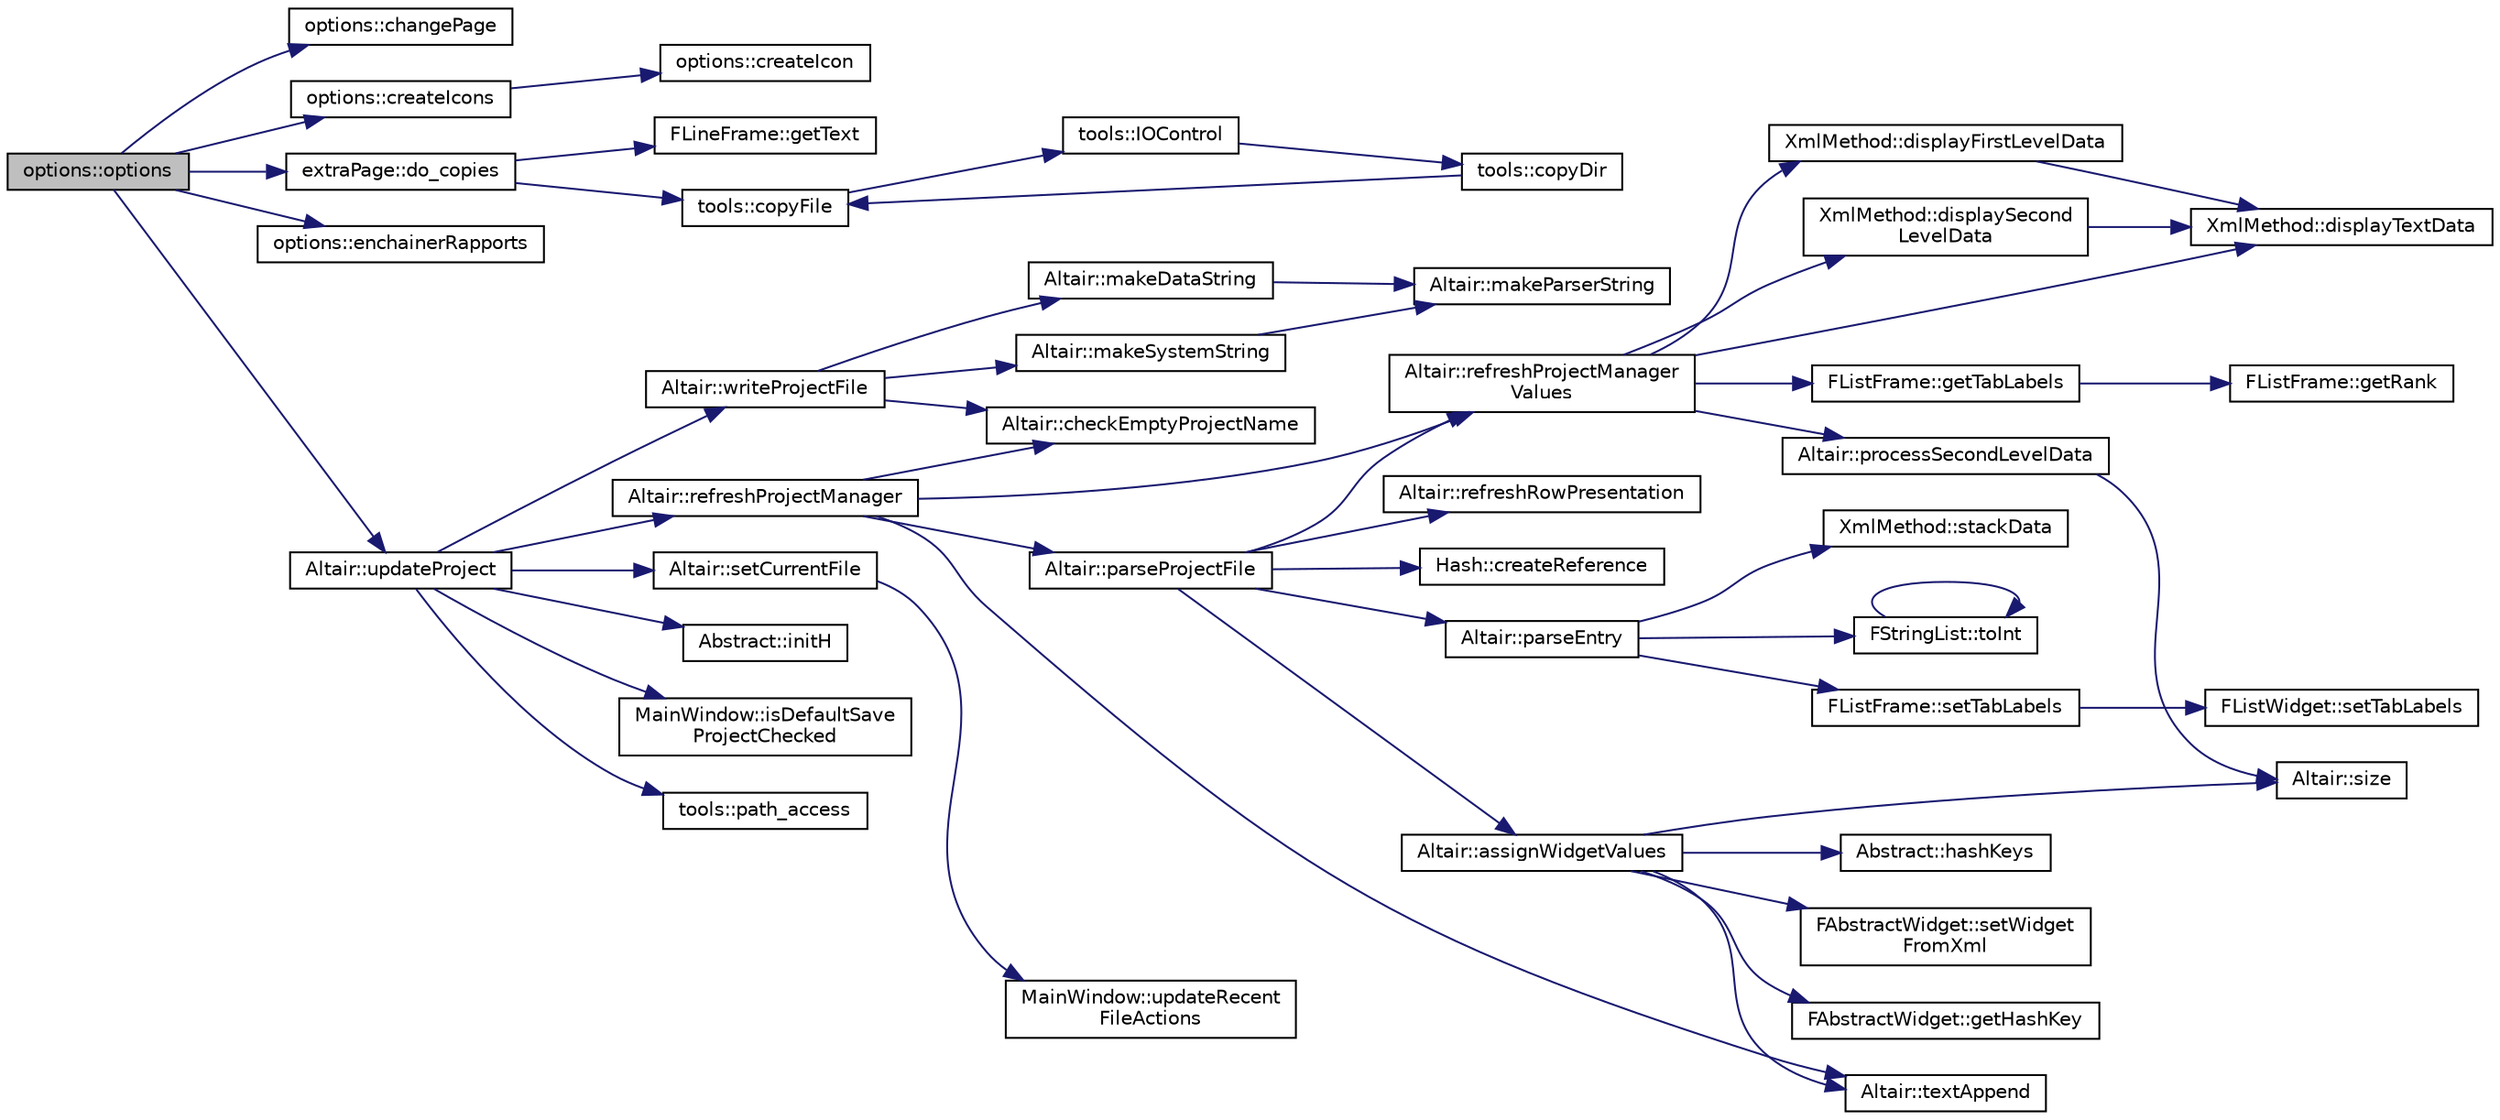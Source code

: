 digraph "options::options"
{
 // INTERACTIVE_SVG=YES
  edge [fontname="Helvetica",fontsize="10",labelfontname="Helvetica",labelfontsize="10"];
  node [fontname="Helvetica",fontsize="10",shape=record];
  rankdir="LR";
  Node0 [label="options::options",height=0.2,width=0.4,color="black", fillcolor="grey75", style="filled", fontcolor="black"];
  Node0 -> Node1 [color="midnightblue",fontsize="10",style="solid",fontname="Helvetica"];
  Node1 [label="options::changePage",height=0.2,width=0.4,color="black", fillcolor="white", style="filled",URL="$classoptions.html#afd95d4619d23d889c1a7b5acca9aa9a3",tooltip="Changement d&#39;onglet du dialogue d&#39;options. "];
  Node0 -> Node2 [color="midnightblue",fontsize="10",style="solid",fontname="Helvetica"];
  Node2 [label="options::createIcons",height=0.2,width=0.4,color="black", fillcolor="white", style="filled",URL="$classoptions.html#ad87424d624e6d5e6a3999fbe7da72d09",tooltip="Méthode permettant d&#39;ajouter les icônes. "];
  Node2 -> Node3 [color="midnightblue",fontsize="10",style="solid",fontname="Helvetica"];
  Node3 [label="options::createIcon",height=0.2,width=0.4,color="black", fillcolor="white", style="filled",URL="$classoptions.html#a45e2899f9b408fb65f4a84049be19713",tooltip="Méthode permettant d&#39;ajouter une icône particulière. "];
  Node0 -> Node4 [color="midnightblue",fontsize="10",style="solid",fontname="Helvetica"];
  Node4 [label="extraPage::do_copies",height=0.2,width=0.4,color="black", fillcolor="white", style="filled",URL="$classextra_page.html#a5596a0eee519c2fefe7878dc9d0204b4",tooltip="Réalise les copies des fichiers auxiliaires paye_budget.csv, grades.catégories.csv et logements..."];
  Node4 -> Node5 [color="midnightblue",fontsize="10",style="solid",fontname="Helvetica"];
  Node5 [label="tools::copyFile",height=0.2,width=0.4,color="black", fillcolor="white", style="filled",URL="$classtools.html#a0765c68c41d7c957f1fb0f0da8b4a9c9",tooltip="Copie un fichier de manière sécurisée. "];
  Node5 -> Node6 [color="midnightblue",fontsize="10",style="solid",fontname="Helvetica"];
  Node6 [label="tools::IOControl",height=0.2,width=0.4,color="black", fillcolor="white", style="filled",URL="$classtools.html#ae1018e45c513785270b999cbcfa8beb6",tooltip="Procédure de contrôle des entrées-sorties. "];
  Node6 -> Node7 [color="midnightblue",fontsize="10",style="solid",fontname="Helvetica"];
  Node7 [label="tools::copyDir",height=0.2,width=0.4,color="black", fillcolor="white", style="filled",URL="$classtools.html#a37c9c486d90129b0d6a4ac93f29fd5bb",tooltip="Copie un répertoire de manière sécurisée. "];
  Node7 -> Node5 [color="midnightblue",fontsize="10",style="solid",fontname="Helvetica"];
  Node4 -> Node8 [color="midnightblue",fontsize="10",style="solid",fontname="Helvetica"];
  Node8 [label="FLineFrame::getText",height=0.2,width=0.4,color="black", fillcolor="white", style="filled",URL="$class_f_line_frame.html#a63a8e07ab4bbff07da779f45e86e1721",tooltip="Accesseur en lecture : retourne le texte de la ligne. "];
  Node0 -> Node9 [color="midnightblue",fontsize="10",style="solid",fontname="Helvetica"];
  Node9 [label="options::enchainerRapports",height=0.2,width=0.4,color="black", fillcolor="white", style="filled",URL="$classoptions.html#a3ed5ebd88ec807e26894187b51327bc4",tooltip="Coche la case \"Enchainer les rapports\" qui permet de lancer R pour produire des rapports d&#39;analyse à ..."];
  Node0 -> Node10 [color="midnightblue",fontsize="10",style="solid",fontname="Helvetica"];
  Node10 [label="Altair::updateProject",height=0.2,width=0.4,color="black", fillcolor="white", style="filled",URL="$class_altair.html#a2eb0a89c3223b2df1c01d2b3b7d1c0eb",tooltip="Rafraichir le projet .alt après avoir actualisé l&#39;interface. "];
  Node10 -> Node11 [color="midnightblue",fontsize="10",style="solid",fontname="Helvetica"];
  Node11 [label="Abstract::initH",height=0.2,width=0.4,color="black", fillcolor="white", style="filled",URL="$struct_abstract.html#af7b700041c9d75de3f642f15ece3e6ae",tooltip="Réinitialiser toutes les valeurs du de la table de hachage Hash::wrapper. "];
  Node10 -> Node12 [color="midnightblue",fontsize="10",style="solid",fontname="Helvetica"];
  Node12 [label="MainWindow::isDefaultSave\lProjectChecked",height=0.2,width=0.4,color="black", fillcolor="white", style="filled",URL="$class_main_window.html#ab58113ae4ed9a73ec3e3e5f83c98dfcc",tooltip="Vérifie si par défaut le projet .alt doit être enregistré à chaque modification de l&#39;état de l&#39;interf..."];
  Node10 -> Node13 [color="midnightblue",fontsize="10",style="solid",fontname="Helvetica"];
  Node13 [label="tools::path_access",height=0.2,width=0.4,color="black", fillcolor="white", style="filled",URL="$classtools.html#a89d2cd8ffcaed8423439c16d1ee59ab0",tooltip="Renvoie le chemin d&#39;un fichier ou d&#39;un répertoire du répertoire racine de la distribution (adjacent a..."];
  Node10 -> Node14 [color="midnightblue",fontsize="10",style="solid",fontname="Helvetica"];
  Node14 [label="Altair::refreshProjectManager",height=0.2,width=0.4,color="black", fillcolor="white", style="filled",URL="$class_altair.html#ac9d7d8e7cebf70212818f1a8ba7d7d78",tooltip="Rafraîchit le gestionnaire de projet à la droite de l&#39;interface. Fonction globale par défaut..."];
  Node14 -> Node15 [color="midnightblue",fontsize="10",style="solid",fontname="Helvetica"];
  Node15 [label="Altair::checkEmptyProjectName",height=0.2,width=0.4,color="black", fillcolor="white", style="filled",URL="$class_altair.html#a9df2266cd3e2a9905e74bb41c1f9415d",tooltip="Remplace un nom de projet vide par un nom par défaut. "];
  Node14 -> Node16 [color="midnightblue",fontsize="10",style="solid",fontname="Helvetica"];
  Node16 [label="Altair::parseProjectFile",height=0.2,width=0.4,color="black", fillcolor="white", style="filled",URL="$class_altair.html#a41b6c8a35ed8ba14c7c0ce2e6994655f",tooltip="Décode le projet représenté par un pointeur vers QFile ou similaire. "];
  Node16 -> Node17 [color="midnightblue",fontsize="10",style="solid",fontname="Helvetica"];
  Node17 [label="Altair::assignWidgetValues",height=0.2,width=0.4,color="black", fillcolor="white", style="filled",URL="$class_altair.html#a8b7b1fa3e0b567dc1d4721bf88087a68",tooltip="Parcourt l&#39;ensemble des widgets fonctionnels Abstract::abstractWidgetList et actualise leur statut in..."];
  Node17 -> Node18 [color="midnightblue",fontsize="10",style="solid",fontname="Helvetica"];
  Node18 [label="FAbstractWidget::getHashKey",height=0.2,width=0.4,color="black", fillcolor="white", style="filled",URL="$class_f_abstract_widget.html#ae6ba84e8ed8a54dc8121245f35f568fe",tooltip="Retourne la clé de hashage de Hash::wrapper correspondant au composant. "];
  Node17 -> Node19 [color="midnightblue",fontsize="10",style="solid",fontname="Helvetica"];
  Node19 [label="Abstract::hashKeys",height=0.2,width=0.4,color="black", fillcolor="white", style="filled",URL="$struct_abstract.html#a634c4a8152edbeb8d96d2ca8f30e1025",tooltip="Récupère toutes les clés de hachage (de Hash::wrapper) des FWidgets qui sont dans le vecteur FAbstrac..."];
  Node17 -> Node20 [color="midnightblue",fontsize="10",style="solid",fontname="Helvetica"];
  Node20 [label="FAbstractWidget::setWidget\lFromXml",height=0.2,width=0.4,color="black", fillcolor="white", style="filled",URL="$class_f_abstract_widget.html#a88c229861e7973810c6ac979d5526c2d"];
  Node17 -> Node21 [color="midnightblue",fontsize="10",style="solid",fontname="Helvetica"];
  Node21 [label="Altair::size",height=0.2,width=0.4,color="black", fillcolor="white", style="filled",URL="$class_altair.html#a78a2870bb9b316c5ad6bcbd64471eeb8",tooltip="Renvoie la taille des données exportées. "];
  Node17 -> Node22 [color="midnightblue",fontsize="10",style="solid",fontname="Helvetica"];
  Node22 [label="Altair::textAppend",height=0.2,width=0.4,color="black", fillcolor="white", style="filled",URL="$class_altair.html#a4995cdc9462838289b5b1df75edba552",tooltip="Ajouter du texte à l&#39;onglet des messages. "];
  Node16 -> Node23 [color="midnightblue",fontsize="10",style="solid",fontname="Helvetica"];
  Node23 [label="Hash::createReference",height=0.2,width=0.4,color="black", fillcolor="white", style="filled",URL="$class_hash.html#a2ac10203aa8b32a04d9088e08ddbaab4"];
  Node16 -> Node24 [color="midnightblue",fontsize="10",style="solid",fontname="Helvetica"];
  Node24 [label="Altair::parseEntry",height=0.2,width=0.4,color="black", fillcolor="white", style="filled",URL="$class_altair.html#a3f6193de22ed2034c9b6dbe7a8ac4d97",tooltip="Lors du décodage du projet XML .alt, décoder le noed courant et renvoyer l&#39;empilement des valeurs en ..."];
  Node24 -> Node25 [color="midnightblue",fontsize="10",style="solid",fontname="Helvetica"];
  Node25 [label="FListFrame::setTabLabels",height=0.2,width=0.4,color="black", fillcolor="white", style="filled",URL="$class_f_list_frame.html#a7ecbe60018d55d1a1352c5fd24c5e72e",tooltip="Assigne les titres des onglets de l&#39;onglet central. "];
  Node25 -> Node26 [color="midnightblue",fontsize="10",style="solid",fontname="Helvetica"];
  Node26 [label="FListWidget::setTabLabels",height=0.2,width=0.4,color="black", fillcolor="white", style="filled",URL="$class_f_list_widget.html#aac6eaaeb9946354f743394b54c84a6a7"];
  Node24 -> Node27 [color="midnightblue",fontsize="10",style="solid",fontname="Helvetica"];
  Node27 [label="XmlMethod::stackData",height=0.2,width=0.4,color="black", fillcolor="white", style="filled",URL="$namespace_xml_method.html#abe26f53c2028527b0ebea361faa85221",tooltip="Empile les données pour un noeud donné, pour une profondeur d&#39;enchâssement donnée. "];
  Node24 -> Node28 [color="midnightblue",fontsize="10",style="solid",fontname="Helvetica"];
  Node28 [label="FStringList::toInt",height=0.2,width=0.4,color="black", fillcolor="white", style="filled",URL="$class_f_string_list.html#a71ec48a52b6ca4ffe89400d66f3ff634"];
  Node28 -> Node28 [color="midnightblue",fontsize="10",style="solid",fontname="Helvetica"];
  Node16 -> Node29 [color="midnightblue",fontsize="10",style="solid",fontname="Helvetica"];
  Node29 [label="Altair::refreshProjectManager\lValues",height=0.2,width=0.4,color="black", fillcolor="white", style="filled",URL="$class_altair.html#abf7d1895e52f7b8d7d26e4b5a0e6146a",tooltip="Rafraîchit le gestionnaire de projet à la droite de l&#39;interface. "];
  Node29 -> Node30 [color="midnightblue",fontsize="10",style="solid",fontname="Helvetica"];
  Node30 [label="XmlMethod::displayFirstLevelData",height=0.2,width=0.4,color="black", fillcolor="white", style="filled",URL="$namespace_xml_method.html#a796c4f03d9e7a8057f0102b87eecbd3e"];
  Node30 -> Node31 [color="midnightblue",fontsize="10",style="solid",fontname="Helvetica"];
  Node31 [label="XmlMethod::displayTextData",height=0.2,width=0.4,color="black", fillcolor="white", style="filled",URL="$namespace_xml_method.html#aad1e553eb1ec6f1bb128cc6744cba9e3"];
  Node29 -> Node32 [color="midnightblue",fontsize="10",style="solid",fontname="Helvetica"];
  Node32 [label="XmlMethod::displaySecond\lLevelData",height=0.2,width=0.4,color="black", fillcolor="white", style="filled",URL="$namespace_xml_method.html#ac0a708c4bc4c55df24e60816d69a90cf"];
  Node32 -> Node31 [color="midnightblue",fontsize="10",style="solid",fontname="Helvetica"];
  Node29 -> Node31 [color="midnightblue",fontsize="10",style="solid",fontname="Helvetica"];
  Node29 -> Node33 [color="midnightblue",fontsize="10",style="solid",fontname="Helvetica"];
  Node33 [label="FListFrame::getTabLabels",height=0.2,width=0.4,color="black", fillcolor="white", style="filled",URL="$class_f_list_frame.html#a58337134c45f052ad6bb45c014fd5c3f",tooltip="Lancer un fil d&#39;exécution pour lire l&#39;entête d&#39;un fichier XHL (Année, Mois,...) et classer les fichie..."];
  Node33 -> Node34 [color="midnightblue",fontsize="10",style="solid",fontname="Helvetica"];
  Node34 [label="FListFrame::getRank",height=0.2,width=0.4,color="black", fillcolor="white", style="filled",URL="$class_f_list_frame.html#a4bf0d0d8e56418df395b020d2e66db5f",tooltip="Récupère la taille courante (0-based) du conteneur FListFrame::widgetContainer. "];
  Node29 -> Node35 [color="midnightblue",fontsize="10",style="solid",fontname="Helvetica"];
  Node35 [label="Altair::processSecondLevelData",height=0.2,width=0.4,color="black", fillcolor="white", style="filled",URL="$class_altair.html#adc79f280e4f580298a8dd80e2f7cf712",tooltip="Parcourt la table de chachage Hash::wrapper dans laquelle sont stockés à la clé \"XHL\" les chemins des..."];
  Node35 -> Node21 [color="midnightblue",fontsize="10",style="solid",fontname="Helvetica"];
  Node16 -> Node36 [color="midnightblue",fontsize="10",style="solid",fontname="Helvetica"];
  Node36 [label="Altair::refreshRowPresentation",height=0.2,width=0.4,color="black", fillcolor="white", style="filled",URL="$class_altair.html#a20528df591deee5ad32f28996ba8dc35",tooltip="Raccourcit les chemins dans les onglets en se limitant au non de fichier et les présente  en surligna..."];
  Node14 -> Node29 [color="midnightblue",fontsize="10",style="solid",fontname="Helvetica"];
  Node14 -> Node22 [color="midnightblue",fontsize="10",style="solid",fontname="Helvetica"];
  Node10 -> Node37 [color="midnightblue",fontsize="10",style="solid",fontname="Helvetica"];
  Node37 [label="Altair::setCurrentFile",height=0.2,width=0.4,color="black", fillcolor="white", style="filled",URL="$class_altair.html#ad0436bfddbdcdd19cc80154e02b4323c",tooltip="Assigner le fichier courant. "];
  Node37 -> Node38 [color="midnightblue",fontsize="10",style="solid",fontname="Helvetica"];
  Node38 [label="MainWindow::updateRecent\lFileActions",height=0.2,width=0.4,color="black", fillcolor="white", style="filled",URL="$class_main_window.html#affa76730fa370a3466b62a4caee721e3",tooltip="Actualise la liste des fichiers de projet .alt récents dans le menu Fichier. "];
  Node10 -> Node39 [color="midnightblue",fontsize="10",style="solid",fontname="Helvetica"];
  Node39 [label="Altair::writeProjectFile",height=0.2,width=0.4,color="black", fillcolor="white", style="filled",URL="$class_altair.html#a43120f9909d0284074119529a03df85b",tooltip="Ecrit le projet XML d&#39;extension .alt contenant les références des donnéees de paye. "];
  Node39 -> Node15 [color="midnightblue",fontsize="10",style="solid",fontname="Helvetica"];
  Node39 -> Node40 [color="midnightblue",fontsize="10",style="solid",fontname="Helvetica"];
  Node40 [label="Altair::makeDataString",height=0.2,width=0.4,color="black", fillcolor="white", style="filled",URL="$class_altair.html#a2f8d129da914d8b9ab3cdaf195f92bd1",tooltip="Lance Altair::makeParserString sur le premier item courant de abstractWidgetList (celui des données d..."];
  Node40 -> Node41 [color="midnightblue",fontsize="10",style="solid",fontname="Helvetica"];
  Node41 [label="Altair::makeParserString",height=0.2,width=0.4,color="black", fillcolor="white", style="filled",URL="$class_altair.html#af73cbf33a9e3ff76896a8099b4b154fe",tooltip="Crée la chaîne QString permettant d&#39;écrire un projet XML d&#39;extension .alt Parcourt l&#39;ensemble de la l..."];
  Node39 -> Node42 [color="midnightblue",fontsize="10",style="solid",fontname="Helvetica"];
  Node42 [label="Altair::makeSystemString",height=0.2,width=0.4,color="black", fillcolor="white", style="filled",URL="$class_altair.html#adb7f94af778c4b6874abab74c8ef4016",tooltip="Lance Altair::makeParserString sur l&#39;ensemble de la liste des FWidgets sauf le premier (tous les widg..."];
  Node42 -> Node41 [color="midnightblue",fontsize="10",style="solid",fontname="Helvetica"];
}
